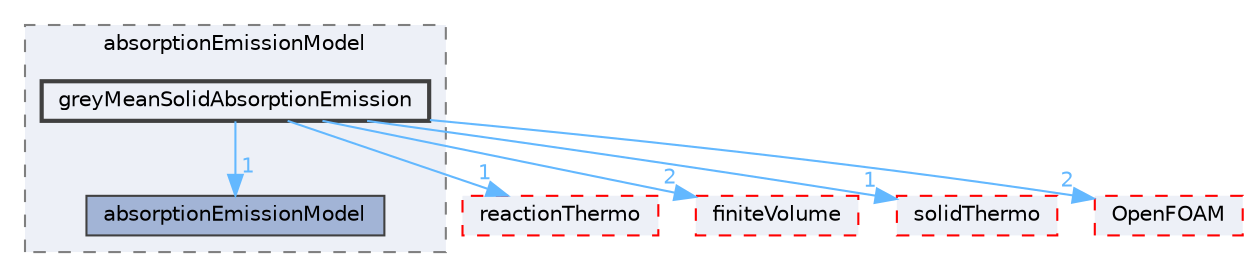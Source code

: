 digraph "src/thermophysicalModels/radiation/submodels/absorptionEmissionModel/greyMeanSolidAbsorptionEmission"
{
 // LATEX_PDF_SIZE
  bgcolor="transparent";
  edge [fontname=Helvetica,fontsize=10,labelfontname=Helvetica,labelfontsize=10];
  node [fontname=Helvetica,fontsize=10,shape=box,height=0.2,width=0.4];
  compound=true
  subgraph clusterdir_7a64a49595d49a3f5da22def7eeac7d7 {
    graph [ bgcolor="#edf0f7", pencolor="grey50", label="absorptionEmissionModel", fontname=Helvetica,fontsize=10 style="filled,dashed", URL="dir_7a64a49595d49a3f5da22def7eeac7d7.html",tooltip=""]
  dir_4993e1bdf620c4308c3889cfff030e7d [label="absorptionEmissionModel", fillcolor="#a2b4d6", color="grey25", style="filled", URL="dir_4993e1bdf620c4308c3889cfff030e7d.html",tooltip=""];
  dir_1987c12ce4a6aa9177a6bb6c0f7eb7f1 [label="greyMeanSolidAbsorptionEmission", fillcolor="#edf0f7", color="grey25", style="filled,bold", URL="dir_1987c12ce4a6aa9177a6bb6c0f7eb7f1.html",tooltip=""];
  }
  dir_87c7a4a86ffb283740ec390ea55551cb [label="reactionThermo", fillcolor="#edf0f7", color="red", style="filled,dashed", URL="dir_87c7a4a86ffb283740ec390ea55551cb.html",tooltip=""];
  dir_9bd15774b555cf7259a6fa18f99fe99b [label="finiteVolume", fillcolor="#edf0f7", color="red", style="filled,dashed", URL="dir_9bd15774b555cf7259a6fa18f99fe99b.html",tooltip=""];
  dir_b0a4276768a9e3782bd6f894861ddaf3 [label="solidThermo", fillcolor="#edf0f7", color="red", style="filled,dashed", URL="dir_b0a4276768a9e3782bd6f894861ddaf3.html",tooltip=""];
  dir_c5473ff19b20e6ec4dfe5c310b3778a8 [label="OpenFOAM", fillcolor="#edf0f7", color="red", style="filled,dashed", URL="dir_c5473ff19b20e6ec4dfe5c310b3778a8.html",tooltip=""];
  dir_1987c12ce4a6aa9177a6bb6c0f7eb7f1->dir_4993e1bdf620c4308c3889cfff030e7d [headlabel="1", labeldistance=1.5 headhref="dir_001685_000011.html" href="dir_001685_000011.html" color="steelblue1" fontcolor="steelblue1"];
  dir_1987c12ce4a6aa9177a6bb6c0f7eb7f1->dir_87c7a4a86ffb283740ec390ea55551cb [headlabel="1", labeldistance=1.5 headhref="dir_001685_003245.html" href="dir_001685_003245.html" color="steelblue1" fontcolor="steelblue1"];
  dir_1987c12ce4a6aa9177a6bb6c0f7eb7f1->dir_9bd15774b555cf7259a6fa18f99fe99b [headlabel="2", labeldistance=1.5 headhref="dir_001685_001387.html" href="dir_001685_001387.html" color="steelblue1" fontcolor="steelblue1"];
  dir_1987c12ce4a6aa9177a6bb6c0f7eb7f1->dir_b0a4276768a9e3782bd6f894861ddaf3 [headlabel="1", labeldistance=1.5 headhref="dir_001685_003643.html" href="dir_001685_003643.html" color="steelblue1" fontcolor="steelblue1"];
  dir_1987c12ce4a6aa9177a6bb6c0f7eb7f1->dir_c5473ff19b20e6ec4dfe5c310b3778a8 [headlabel="2", labeldistance=1.5 headhref="dir_001685_002695.html" href="dir_001685_002695.html" color="steelblue1" fontcolor="steelblue1"];
}
